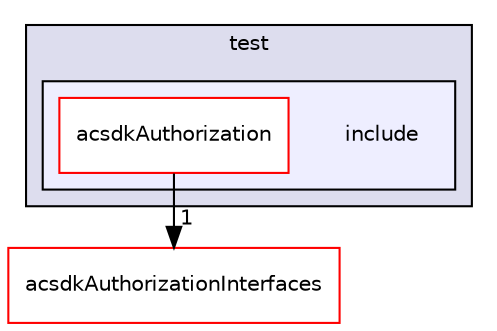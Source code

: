 digraph "/workplace/avs-device-sdk/core/Authorization/acsdkAuthorization/test/include" {
  compound=true
  node [ fontsize="10", fontname="Helvetica"];
  edge [ labelfontsize="10", labelfontname="Helvetica"];
  subgraph clusterdir_902233085c23416f7f60b9ee3f6edad1 {
    graph [ bgcolor="#ddddee", pencolor="black", label="test" fontname="Helvetica", fontsize="10", URL="dir_902233085c23416f7f60b9ee3f6edad1.html"]
  subgraph clusterdir_5537a6093ff2e08d8e6ba019da78488a {
    graph [ bgcolor="#eeeeff", pencolor="black", label="" URL="dir_5537a6093ff2e08d8e6ba019da78488a.html"];
    dir_5537a6093ff2e08d8e6ba019da78488a [shape=plaintext label="include"];
    dir_6bc342063d12188ffeefcb179ff6d03b [shape=box label="acsdkAuthorization" color="red" fillcolor="white" style="filled" URL="dir_6bc342063d12188ffeefcb179ff6d03b.html"];
  }
  }
  dir_32ae0c4bcc468b279bfc4fd15a7e63dc [shape=box label="acsdkAuthorizationInterfaces" fillcolor="white" style="filled" color="red" URL="dir_32ae0c4bcc468b279bfc4fd15a7e63dc.html"];
  dir_6bc342063d12188ffeefcb179ff6d03b->dir_32ae0c4bcc468b279bfc4fd15a7e63dc [headlabel="1", labeldistance=1.5 headhref="dir_000601_000604.html"];
}
